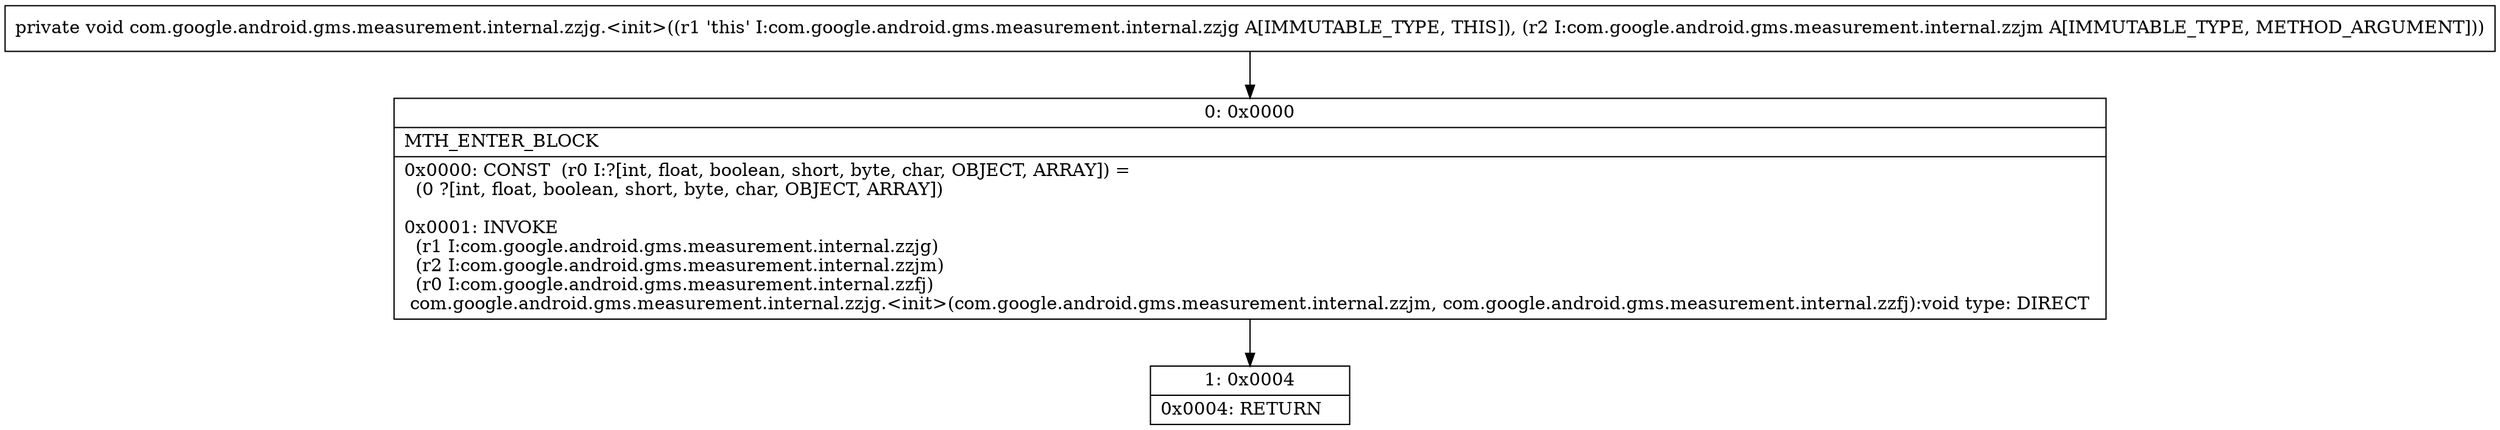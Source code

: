 digraph "CFG forcom.google.android.gms.measurement.internal.zzjg.\<init\>(Lcom\/google\/android\/gms\/measurement\/internal\/zzjm;)V" {
Node_0 [shape=record,label="{0\:\ 0x0000|MTH_ENTER_BLOCK\l|0x0000: CONST  (r0 I:?[int, float, boolean, short, byte, char, OBJECT, ARRAY]) = \l  (0 ?[int, float, boolean, short, byte, char, OBJECT, ARRAY])\l \l0x0001: INVOKE  \l  (r1 I:com.google.android.gms.measurement.internal.zzjg)\l  (r2 I:com.google.android.gms.measurement.internal.zzjm)\l  (r0 I:com.google.android.gms.measurement.internal.zzfj)\l com.google.android.gms.measurement.internal.zzjg.\<init\>(com.google.android.gms.measurement.internal.zzjm, com.google.android.gms.measurement.internal.zzfj):void type: DIRECT \l}"];
Node_1 [shape=record,label="{1\:\ 0x0004|0x0004: RETURN   \l}"];
MethodNode[shape=record,label="{private void com.google.android.gms.measurement.internal.zzjg.\<init\>((r1 'this' I:com.google.android.gms.measurement.internal.zzjg A[IMMUTABLE_TYPE, THIS]), (r2 I:com.google.android.gms.measurement.internal.zzjm A[IMMUTABLE_TYPE, METHOD_ARGUMENT])) }"];
MethodNode -> Node_0;
Node_0 -> Node_1;
}

